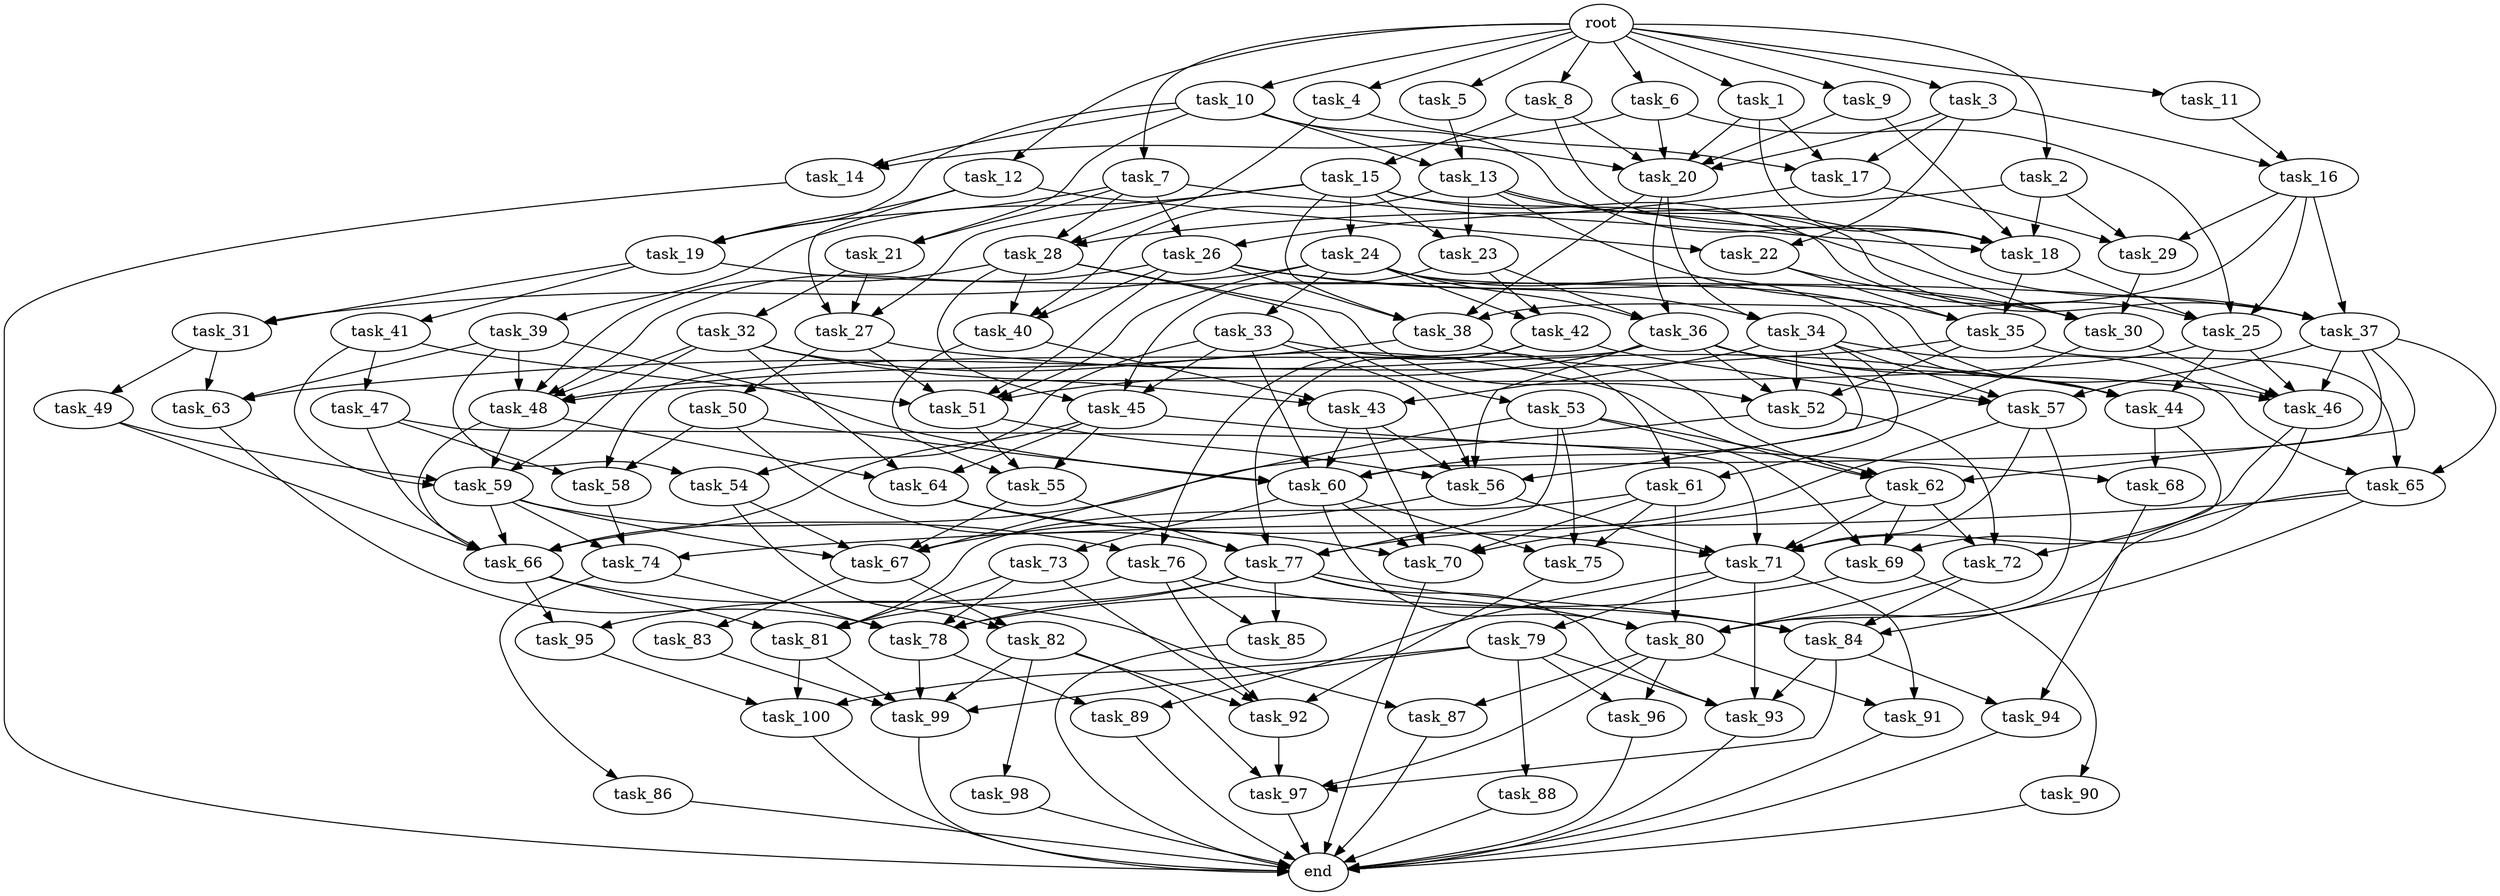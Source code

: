 digraph G {
  task_68 [size="6.475521e+10"];
  task_92 [size="2.803325e+11"];
  task_59 [size="5.243502e+11"];
  task_35 [size="3.792533e+11"];
  task_28 [size="4.275171e+11"];
  task_44 [size="1.799771e+11"];
  task_36 [size="9.500856e+11"];
  task_24 [size="6.879987e+11"];
  task_55 [size="7.804719e+11"];
  task_47 [size="5.795828e+11"];
  task_94 [size="5.630425e+11"];
  task_88 [size="1.645301e+11"];
  task_22 [size="5.513969e+11"];
  task_38 [size="7.328518e+11"];
  task_2 [size="3.677943e+11"];
  task_65 [size="2.366333e+10"];
  task_63 [size="8.274537e+11"];
  task_53 [size="2.116942e+11"];
  task_26 [size="8.428950e+11"];
  root [size="0.000000e+00"];
  task_85 [size="3.799466e+09"];
  task_66 [size="4.860593e+11"];
  task_9 [size="8.134122e+11"];
  task_41 [size="1.566720e+11"];
  task_4 [size="9.858522e+11"];
  task_19 [size="3.342433e+11"];
  task_50 [size="3.456919e+11"];
  task_48 [size="8.046112e+11"];
  task_31 [size="5.146668e+11"];
  task_77 [size="2.907850e+11"];
  task_74 [size="4.554022e+11"];
  task_46 [size="4.106958e+11"];
  task_37 [size="9.458098e+11"];
  task_73 [size="5.450647e+10"];
  task_49 [size="5.489630e+11"];
  task_79 [size="3.975467e+11"];
  task_71 [size="1.787209e+10"];
  task_23 [size="1.307149e+11"];
  task_42 [size="7.365834e+11"];
  task_25 [size="7.261700e+11"];
  task_96 [size="7.181252e+11"];
  task_18 [size="6.325312e+11"];
  task_1 [size="8.151784e+11"];
  task_89 [size="7.695661e+11"];
  task_10 [size="8.701950e+11"];
  task_6 [size="8.115235e+11"];
  task_67 [size="7.611423e+11"];
  task_58 [size="6.541259e+11"];
  task_98 [size="9.791288e+11"];
  task_83 [size="1.593367e+11"];
  task_30 [size="8.930787e+11"];
  task_99 [size="9.240087e+11"];
  task_76 [size="5.717990e+11"];
  task_29 [size="6.075506e+11"];
  task_62 [size="5.824872e+11"];
  task_81 [size="9.176196e+11"];
  task_14 [size="4.682431e+11"];
  task_45 [size="4.456025e+11"];
  task_12 [size="3.275053e+11"];
  task_75 [size="8.109920e+11"];
  task_13 [size="6.315512e+11"];
  task_52 [size="6.264443e+11"];
  task_15 [size="1.522478e+11"];
  task_84 [size="1.354755e+11"];
  task_97 [size="7.901397e+11"];
  task_93 [size="7.882067e+11"];
  task_16 [size="8.589261e+10"];
  task_43 [size="9.787670e+11"];
  task_17 [size="5.066924e+10"];
  task_60 [size="5.927540e+11"];
  task_91 [size="5.076779e+11"];
  task_27 [size="1.230845e+11"];
  end [size="0.000000e+00"];
  task_34 [size="5.510402e+11"];
  task_57 [size="9.980346e+11"];
  task_3 [size="4.669921e+11"];
  task_39 [size="2.097741e+10"];
  task_56 [size="9.877741e+11"];
  task_21 [size="5.503844e+11"];
  task_90 [size="8.795156e+11"];
  task_32 [size="2.499766e+11"];
  task_20 [size="9.766167e+11"];
  task_64 [size="6.374299e+11"];
  task_7 [size="8.842772e+11"];
  task_8 [size="5.474199e+11"];
  task_51 [size="7.429753e+11"];
  task_86 [size="2.646130e+11"];
  task_72 [size="5.983533e+11"];
  task_40 [size="6.395760e+11"];
  task_80 [size="7.003301e+11"];
  task_82 [size="9.773677e+10"];
  task_5 [size="2.363555e+11"];
  task_78 [size="9.121668e+11"];
  task_95 [size="9.755472e+11"];
  task_87 [size="6.516285e+11"];
  task_61 [size="7.761714e+11"];
  task_70 [size="5.617938e+11"];
  task_54 [size="2.214144e+11"];
  task_11 [size="1.552924e+11"];
  task_100 [size="2.316218e+11"];
  task_69 [size="4.212168e+11"];
  task_33 [size="6.064246e+11"];

  task_68 -> task_94 [size="2.815212e+08"];
  task_92 -> task_97 [size="1.975349e+08"];
  task_59 -> task_66 [size="8.100988e+07"];
  task_59 -> task_74 [size="1.518007e+08"];
  task_59 -> task_67 [size="1.522285e+08"];
  task_59 -> task_76 [size="2.858995e+08"];
  task_35 -> task_52 [size="1.566111e+08"];
  task_35 -> task_65 [size="7.887777e+06"];
  task_35 -> task_63 [size="2.758179e+08"];
  task_28 -> task_45 [size="1.485342e+08"];
  task_28 -> task_52 [size="1.566111e+08"];
  task_28 -> task_48 [size="1.341019e+08"];
  task_28 -> task_40 [size="2.131920e+08"];
  task_28 -> task_53 [size="2.116942e+08"];
  task_44 -> task_68 [size="3.237760e+07"];
  task_44 -> task_72 [size="1.994511e+08"];
  task_36 -> task_44 [size="4.499426e+07"];
  task_36 -> task_52 [size="1.566111e+08"];
  task_36 -> task_56 [size="1.975548e+08"];
  task_36 -> task_51 [size="1.485951e+08"];
  task_36 -> task_58 [size="2.180420e+08"];
  task_36 -> task_46 [size="8.213916e+07"];
  task_36 -> task_57 [size="2.495086e+08"];
  task_24 -> task_44 [size="4.499426e+07"];
  task_24 -> task_36 [size="3.166952e+08"];
  task_24 -> task_31 [size="2.573334e+08"];
  task_24 -> task_51 [size="1.485951e+08"];
  task_24 -> task_42 [size="3.682917e+08"];
  task_24 -> task_46 [size="8.213916e+07"];
  task_24 -> task_33 [size="6.064246e+08"];
  task_55 -> task_77 [size="5.815700e+07"];
  task_55 -> task_67 [size="1.522285e+08"];
  task_47 -> task_66 [size="8.100988e+07"];
  task_47 -> task_58 [size="2.180420e+08"];
  task_47 -> task_71 [size="2.978682e+06"];
  task_94 -> end [size="1.000000e-12"];
  task_88 -> end [size="1.000000e-12"];
  task_22 -> task_30 [size="2.232697e+08"];
  task_22 -> task_35 [size="1.264178e+08"];
  task_38 -> task_62 [size="1.456218e+08"];
  task_38 -> task_48 [size="1.341019e+08"];
  task_2 -> task_18 [size="1.054219e+08"];
  task_2 -> task_28 [size="1.425057e+08"];
  task_2 -> task_29 [size="2.025169e+08"];
  task_65 -> task_80 [size="1.167217e+08"];
  task_65 -> task_84 [size="3.386889e+07"];
  task_65 -> task_74 [size="1.518007e+08"];
  task_63 -> task_78 [size="1.824334e+08"];
  task_53 -> task_77 [size="5.815700e+07"];
  task_53 -> task_62 [size="1.456218e+08"];
  task_53 -> task_75 [size="2.703307e+08"];
  task_53 -> task_67 [size="1.522285e+08"];
  task_53 -> task_69 [size="1.404056e+08"];
  task_26 -> task_48 [size="1.341019e+08"];
  task_26 -> task_40 [size="2.131920e+08"];
  task_26 -> task_51 [size="1.485951e+08"];
  task_26 -> task_38 [size="1.832129e+08"];
  task_26 -> task_30 [size="2.232697e+08"];
  task_26 -> task_34 [size="2.755201e+08"];
  root -> task_3 [size="1.000000e-12"];
  root -> task_9 [size="1.000000e-12"];
  root -> task_4 [size="1.000000e-12"];
  root -> task_2 [size="1.000000e-12"];
  root -> task_7 [size="1.000000e-12"];
  root -> task_8 [size="1.000000e-12"];
  root -> task_11 [size="1.000000e-12"];
  root -> task_1 [size="1.000000e-12"];
  root -> task_12 [size="1.000000e-12"];
  root -> task_10 [size="1.000000e-12"];
  root -> task_6 [size="1.000000e-12"];
  root -> task_5 [size="1.000000e-12"];
  task_85 -> end [size="1.000000e-12"];
  task_66 -> task_95 [size="4.877736e+08"];
  task_66 -> task_87 [size="3.258142e+08"];
  task_66 -> task_81 [size="2.294049e+08"];
  task_9 -> task_18 [size="1.054219e+08"];
  task_9 -> task_20 [size="1.627694e+08"];
  task_41 -> task_51 [size="1.485951e+08"];
  task_41 -> task_59 [size="1.310875e+08"];
  task_41 -> task_47 [size="5.795828e+08"];
  task_4 -> task_17 [size="1.688975e+07"];
  task_4 -> task_28 [size="1.425057e+08"];
  task_19 -> task_37 [size="2.364525e+08"];
  task_19 -> task_31 [size="2.573334e+08"];
  task_19 -> task_41 [size="1.566720e+08"];
  task_50 -> task_77 [size="5.815700e+07"];
  task_50 -> task_58 [size="2.180420e+08"];
  task_50 -> task_60 [size="9.879233e+07"];
  task_48 -> task_59 [size="1.310875e+08"];
  task_48 -> task_66 [size="8.100988e+07"];
  task_48 -> task_64 [size="2.124766e+08"];
  task_31 -> task_49 [size="5.489630e+08"];
  task_31 -> task_63 [size="2.758179e+08"];
  task_77 -> task_78 [size="1.824334e+08"];
  task_77 -> task_81 [size="2.294049e+08"];
  task_77 -> task_93 [size="1.970517e+08"];
  task_77 -> task_80 [size="1.167217e+08"];
  task_77 -> task_84 [size="3.386889e+07"];
  task_77 -> task_85 [size="1.899733e+06"];
  task_74 -> task_78 [size="1.824334e+08"];
  task_74 -> task_86 [size="2.646130e+08"];
  task_46 -> task_71 [size="2.978682e+06"];
  task_46 -> task_69 [size="1.404056e+08"];
  task_37 -> task_62 [size="1.456218e+08"];
  task_37 -> task_65 [size="7.887777e+06"];
  task_37 -> task_46 [size="8.213916e+07"];
  task_37 -> task_60 [size="9.879233e+07"];
  task_37 -> task_57 [size="2.495086e+08"];
  task_73 -> task_78 [size="1.824334e+08"];
  task_73 -> task_81 [size="2.294049e+08"];
  task_73 -> task_92 [size="7.008313e+07"];
  task_49 -> task_59 [size="1.310875e+08"];
  task_49 -> task_66 [size="8.100988e+07"];
  task_79 -> task_88 [size="1.645301e+08"];
  task_79 -> task_96 [size="3.590626e+08"];
  task_79 -> task_99 [size="1.848017e+08"];
  task_79 -> task_100 [size="7.720727e+07"];
  task_79 -> task_93 [size="1.970517e+08"];
  task_71 -> task_79 [size="3.975467e+08"];
  task_71 -> task_93 [size="1.970517e+08"];
  task_71 -> task_89 [size="3.847830e+08"];
  task_71 -> task_91 [size="2.538390e+08"];
  task_23 -> task_45 [size="1.485342e+08"];
  task_23 -> task_36 [size="3.166952e+08"];
  task_23 -> task_42 [size="3.682917e+08"];
  task_42 -> task_77 [size="5.815700e+07"];
  task_42 -> task_76 [size="2.858995e+08"];
  task_42 -> task_57 [size="2.495086e+08"];
  task_25 -> task_44 [size="4.499426e+07"];
  task_25 -> task_48 [size="1.341019e+08"];
  task_25 -> task_46 [size="8.213916e+07"];
  task_96 -> end [size="1.000000e-12"];
  task_18 -> task_25 [size="1.815425e+08"];
  task_18 -> task_35 [size="1.264178e+08"];
  task_1 -> task_17 [size="1.688975e+07"];
  task_1 -> task_18 [size="1.054219e+08"];
  task_1 -> task_20 [size="1.627694e+08"];
  task_89 -> end [size="1.000000e-12"];
  task_10 -> task_21 [size="2.751922e+08"];
  task_10 -> task_19 [size="1.114144e+08"];
  task_10 -> task_20 [size="1.627694e+08"];
  task_10 -> task_18 [size="1.054219e+08"];
  task_10 -> task_13 [size="3.157756e+08"];
  task_10 -> task_14 [size="2.341215e+08"];
  task_6 -> task_25 [size="1.815425e+08"];
  task_6 -> task_14 [size="2.341215e+08"];
  task_6 -> task_20 [size="1.627694e+08"];
  task_67 -> task_82 [size="4.886838e+07"];
  task_67 -> task_83 [size="1.593367e+08"];
  task_58 -> task_74 [size="1.518007e+08"];
  task_98 -> end [size="1.000000e-12"];
  task_83 -> task_99 [size="1.848017e+08"];
  task_30 -> task_46 [size="8.213916e+07"];
  task_30 -> task_60 [size="9.879233e+07"];
  task_99 -> end [size="1.000000e-12"];
  task_76 -> task_95 [size="4.877736e+08"];
  task_76 -> task_84 [size="3.386889e+07"];
  task_76 -> task_92 [size="7.008313e+07"];
  task_76 -> task_85 [size="1.899733e+06"];
  task_29 -> task_30 [size="2.232697e+08"];
  task_62 -> task_70 [size="1.123588e+08"];
  task_62 -> task_71 [size="2.978682e+06"];
  task_62 -> task_72 [size="1.994511e+08"];
  task_62 -> task_69 [size="1.404056e+08"];
  task_81 -> task_99 [size="1.848017e+08"];
  task_81 -> task_100 [size="7.720727e+07"];
  task_14 -> end [size="1.000000e-12"];
  task_45 -> task_66 [size="8.100988e+07"];
  task_45 -> task_55 [size="2.601573e+08"];
  task_45 -> task_68 [size="3.237760e+07"];
  task_45 -> task_64 [size="2.124766e+08"];
  task_12 -> task_22 [size="2.756985e+08"];
  task_12 -> task_27 [size="4.102817e+07"];
  task_12 -> task_19 [size="1.114144e+08"];
  task_75 -> task_92 [size="7.008313e+07"];
  task_13 -> task_37 [size="2.364525e+08"];
  task_13 -> task_35 [size="1.264178e+08"];
  task_13 -> task_30 [size="2.232697e+08"];
  task_13 -> task_40 [size="2.131920e+08"];
  task_13 -> task_23 [size="6.535745e+07"];
  task_52 -> task_66 [size="8.100988e+07"];
  task_52 -> task_72 [size="1.994511e+08"];
  task_15 -> task_25 [size="1.815425e+08"];
  task_15 -> task_37 [size="2.364525e+08"];
  task_15 -> task_39 [size="2.097741e+07"];
  task_15 -> task_27 [size="4.102817e+07"];
  task_15 -> task_38 [size="1.832129e+08"];
  task_15 -> task_23 [size="6.535745e+07"];
  task_15 -> task_24 [size="6.879987e+08"];
  task_84 -> task_93 [size="1.970517e+08"];
  task_84 -> task_97 [size="1.975349e+08"];
  task_84 -> task_94 [size="2.815212e+08"];
  task_97 -> end [size="1.000000e-12"];
  task_93 -> end [size="1.000000e-12"];
  task_16 -> task_25 [size="1.815425e+08"];
  task_16 -> task_38 [size="1.832129e+08"];
  task_16 -> task_37 [size="2.364525e+08"];
  task_16 -> task_29 [size="2.025169e+08"];
  task_43 -> task_70 [size="1.123588e+08"];
  task_43 -> task_56 [size="1.975548e+08"];
  task_43 -> task_60 [size="9.879233e+07"];
  task_17 -> task_26 [size="4.214475e+08"];
  task_17 -> task_29 [size="2.025169e+08"];
  task_60 -> task_70 [size="1.123588e+08"];
  task_60 -> task_75 [size="2.703307e+08"];
  task_60 -> task_73 [size="5.450647e+07"];
  task_60 -> task_80 [size="1.167217e+08"];
  task_91 -> end [size="1.000000e-12"];
  task_27 -> task_44 [size="4.499426e+07"];
  task_27 -> task_51 [size="1.485951e+08"];
  task_27 -> task_50 [size="3.456919e+08"];
  task_34 -> task_52 [size="1.566111e+08"];
  task_34 -> task_56 [size="1.975548e+08"];
  task_34 -> task_65 [size="7.887777e+06"];
  task_34 -> task_57 [size="2.495086e+08"];
  task_34 -> task_61 [size="3.880857e+08"];
  task_34 -> task_43 [size="3.262557e+08"];
  task_57 -> task_77 [size="5.815700e+07"];
  task_57 -> task_80 [size="1.167217e+08"];
  task_57 -> task_71 [size="2.978682e+06"];
  task_3 -> task_17 [size="1.688975e+07"];
  task_3 -> task_22 [size="2.756985e+08"];
  task_3 -> task_16 [size="4.294630e+07"];
  task_3 -> task_20 [size="1.627694e+08"];
  task_39 -> task_48 [size="1.341019e+08"];
  task_39 -> task_63 [size="2.758179e+08"];
  task_39 -> task_60 [size="9.879233e+07"];
  task_39 -> task_54 [size="1.107072e+08"];
  task_56 -> task_71 [size="2.978682e+06"];
  task_56 -> task_67 [size="1.522285e+08"];
  task_21 -> task_27 [size="4.102817e+07"];
  task_21 -> task_32 [size="2.499766e+08"];
  task_90 -> end [size="1.000000e-12"];
  task_32 -> task_59 [size="1.310875e+08"];
  task_32 -> task_62 [size="1.456218e+08"];
  task_32 -> task_48 [size="1.341019e+08"];
  task_32 -> task_64 [size="2.124766e+08"];
  task_32 -> task_43 [size="3.262557e+08"];
  task_20 -> task_38 [size="1.832129e+08"];
  task_20 -> task_34 [size="2.755201e+08"];
  task_20 -> task_36 [size="3.166952e+08"];
  task_64 -> task_70 [size="1.123588e+08"];
  task_64 -> task_71 [size="2.978682e+06"];
  task_7 -> task_21 [size="2.751922e+08"];
  task_7 -> task_18 [size="1.054219e+08"];
  task_7 -> task_28 [size="1.425057e+08"];
  task_7 -> task_19 [size="1.114144e+08"];
  task_7 -> task_26 [size="4.214475e+08"];
  task_8 -> task_15 [size="1.522478e+08"];
  task_8 -> task_18 [size="1.054219e+08"];
  task_8 -> task_20 [size="1.627694e+08"];
  task_51 -> task_56 [size="1.975548e+08"];
  task_51 -> task_55 [size="2.601573e+08"];
  task_86 -> end [size="1.000000e-12"];
  task_72 -> task_80 [size="1.167217e+08"];
  task_72 -> task_84 [size="3.386889e+07"];
  task_40 -> task_55 [size="2.601573e+08"];
  task_40 -> task_43 [size="3.262557e+08"];
  task_80 -> task_91 [size="2.538390e+08"];
  task_80 -> task_96 [size="3.590626e+08"];
  task_80 -> task_97 [size="1.975349e+08"];
  task_80 -> task_87 [size="3.258142e+08"];
  task_82 -> task_97 [size="1.975349e+08"];
  task_82 -> task_99 [size="1.848017e+08"];
  task_82 -> task_92 [size="7.008313e+07"];
  task_82 -> task_98 [size="9.791288e+08"];
  task_5 -> task_13 [size="3.157756e+08"];
  task_78 -> task_89 [size="3.847830e+08"];
  task_78 -> task_99 [size="1.848017e+08"];
  task_95 -> task_100 [size="7.720727e+07"];
  task_87 -> end [size="1.000000e-12"];
  task_61 -> task_70 [size="1.123588e+08"];
  task_61 -> task_75 [size="2.703307e+08"];
  task_61 -> task_81 [size="2.294049e+08"];
  task_61 -> task_80 [size="1.167217e+08"];
  task_70 -> end [size="1.000000e-12"];
  task_54 -> task_82 [size="4.886838e+07"];
  task_54 -> task_67 [size="1.522285e+08"];
  task_11 -> task_16 [size="4.294630e+07"];
  task_100 -> end [size="1.000000e-12"];
  task_69 -> task_78 [size="1.824334e+08"];
  task_69 -> task_90 [size="8.795156e+08"];
  task_33 -> task_45 [size="1.485342e+08"];
  task_33 -> task_56 [size="1.975548e+08"];
  task_33 -> task_54 [size="1.107072e+08"];
  task_33 -> task_61 [size="3.880857e+08"];
  task_33 -> task_60 [size="9.879233e+07"];
}
